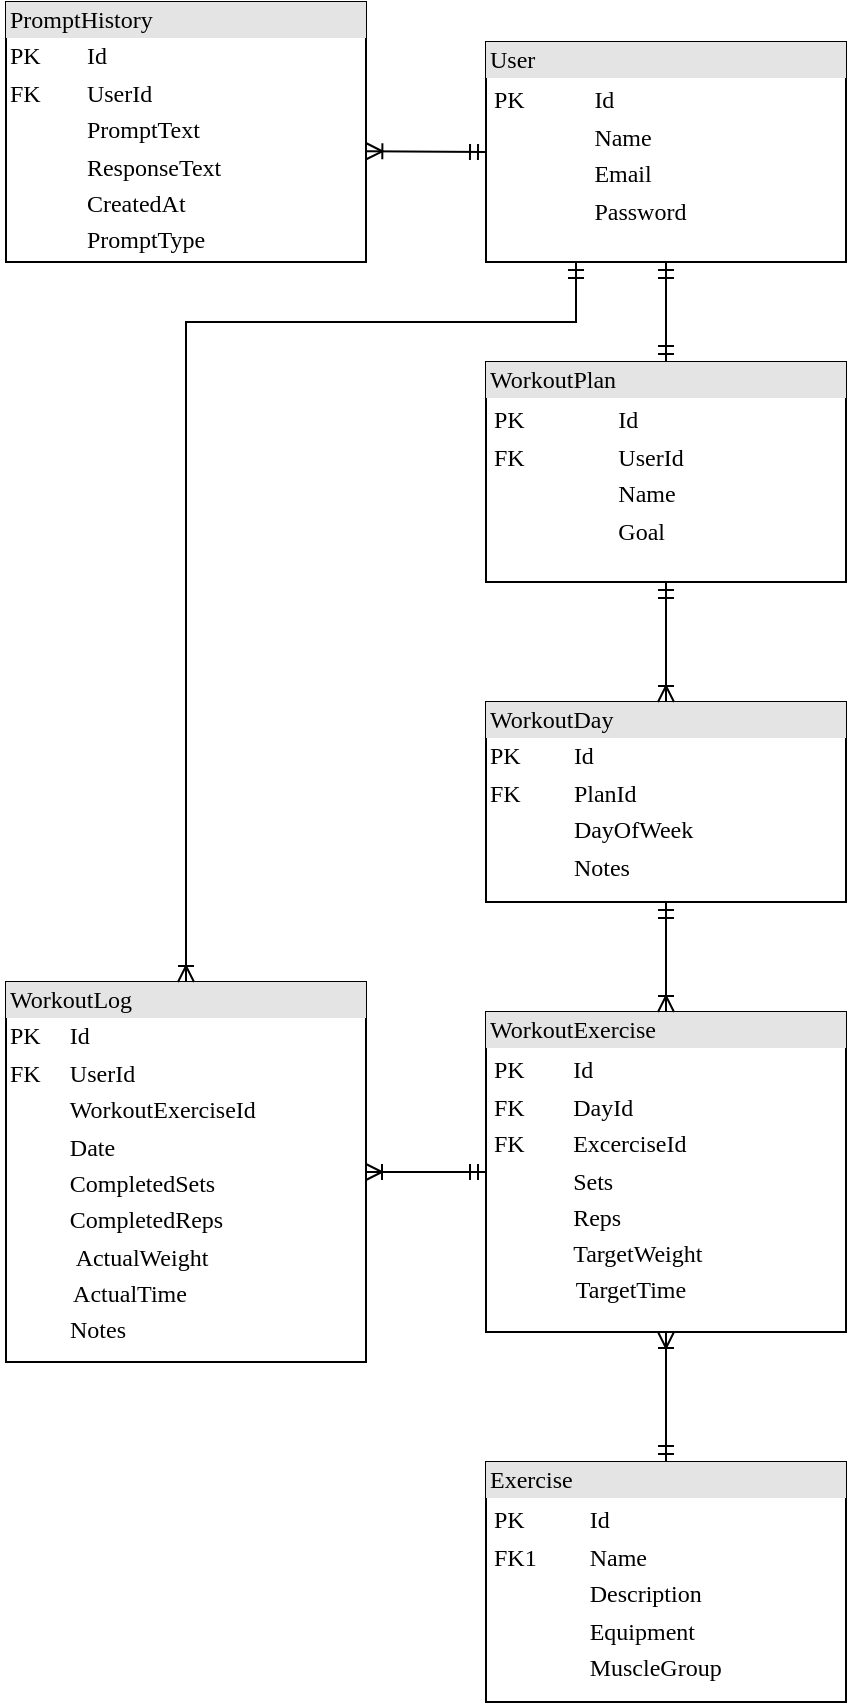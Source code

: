 <mxfile version="27.1.6">
  <diagram name="Page-1" id="2ca16b54-16f6-2749-3443-fa8db7711227">
    <mxGraphModel dx="3021" dy="954" grid="1" gridSize="10" guides="1" tooltips="1" connect="1" arrows="1" fold="1" page="1" pageScale="1" pageWidth="1100" pageHeight="850" background="none" math="0" shadow="0">
      <root>
        <mxCell id="0" />
        <mxCell id="1" parent="0" />
        <mxCell id="2ed32ef02a7f4228-1" value="&lt;div style=&quot;box-sizing: border-box; width: 100%; background: rgb(228, 228, 228); padding: 2px;&quot;&gt;User&lt;/div&gt;&lt;table style=&quot;width:100%;font-size:1em;&quot; cellpadding=&quot;2&quot; cellspacing=&quot;0&quot;&gt;&lt;tbody&gt;&lt;tr&gt;&lt;td&gt;&lt;table style=&quot;font-size: 1em; width: 180px;&quot; cellpadding=&quot;2&quot; cellspacing=&quot;0&quot;&gt;&lt;tbody&gt;&lt;tr&gt;&lt;td&gt;PK&lt;/td&gt;&lt;td&gt;Id&lt;br&gt;&lt;/td&gt;&lt;/tr&gt;&lt;tr&gt;&lt;td&gt;&lt;/td&gt;&lt;td&gt;Name&lt;/td&gt;&lt;/tr&gt;&lt;tr&gt;&lt;td&gt;&lt;/td&gt;&lt;td&gt;Email&lt;/td&gt;&lt;/tr&gt;&lt;tr&gt;&lt;td&gt;&lt;br&gt;&lt;/td&gt;&lt;td&gt;Password&lt;br&gt;&lt;/td&gt;&lt;/tr&gt;&lt;tr&gt;&lt;td&gt;&lt;br&gt;&lt;/td&gt;&lt;td&gt;&lt;br&gt;&lt;/td&gt;&lt;/tr&gt;&lt;/tbody&gt;&lt;/table&gt;&lt;/td&gt;&lt;td&gt;&lt;/td&gt;&lt;/tr&gt;&lt;tr&gt;&lt;td&gt;&lt;/td&gt;&lt;td&gt;&lt;br&gt;&lt;br&gt;&lt;/td&gt;&lt;/tr&gt;&lt;/tbody&gt;&lt;/table&gt;" style="verticalAlign=top;align=left;overflow=fill;html=1;rounded=0;shadow=0;comic=0;labelBackgroundColor=none;strokeWidth=1;fontFamily=Verdana;fontSize=12" parent="1" vertex="1">
          <mxGeometry x="110" y="90" width="180" height="110" as="geometry" />
        </mxCell>
        <mxCell id="2ed32ef02a7f4228-2" value="&lt;div style=&quot;box-sizing: border-box; width: 100%; background: rgb(228, 228, 228); padding: 2px;&quot;&gt;&lt;span style=&quot;background-color: light-dark(rgb(228, 228, 228), rgb(41, 41, 41)); color: light-dark(rgb(0, 0, 0), rgb(255, 255, 255));&quot;&gt;WorkoutLog&lt;/span&gt;&lt;/div&gt;&lt;table style=&quot;width: 100% ; font-size: 1em&quot; cellpadding=&quot;2&quot; cellspacing=&quot;0&quot;&gt;&lt;tbody&gt;&lt;tr&gt;&lt;td&gt;PK&lt;/td&gt;&lt;td&gt;Id&lt;/td&gt;&lt;/tr&gt;&lt;tr&gt;&lt;td&gt;FK&lt;/td&gt;&lt;td&gt;UserId&lt;/td&gt;&lt;/tr&gt;&lt;tr&gt;&lt;td&gt;&lt;/td&gt;&lt;td&gt;WorkoutExerciseId&lt;/td&gt;&lt;/tr&gt;&lt;tr&gt;&lt;td&gt;&lt;br&gt;&lt;/td&gt;&lt;td&gt;Date&lt;br&gt;&lt;/td&gt;&lt;/tr&gt;&lt;tr&gt;&lt;td&gt;&lt;/td&gt;&lt;td&gt;CompletedSets&lt;br&gt;&lt;/td&gt;&lt;/tr&gt;&lt;tr&gt;&lt;td&gt;&lt;/td&gt;&lt;td&gt;CompletedReps&lt;br&gt;&lt;/td&gt;&lt;/tr&gt;&lt;/tbody&gt;&lt;/table&gt;" style="verticalAlign=top;align=left;overflow=fill;html=1;rounded=0;shadow=0;comic=0;labelBackgroundColor=none;strokeWidth=1;fontFamily=Verdana;fontSize=12" parent="1" vertex="1">
          <mxGeometry x="-130" y="560" width="180" height="190" as="geometry" />
        </mxCell>
        <mxCell id="2ed32ef02a7f4228-3" value="&lt;div style=&quot;box-sizing: border-box; width: 100%; background: rgb(228, 228, 228); padding: 2px;&quot;&gt;Exercise&lt;/div&gt;&lt;table style=&quot;width: 100% ; font-size: 1em&quot; cellpadding=&quot;2&quot; cellspacing=&quot;0&quot;&gt;&lt;tbody&gt;&lt;tr&gt;&lt;td&gt;&lt;table style=&quot;font-size: 1em; width: 180px;&quot; cellpadding=&quot;2&quot; cellspacing=&quot;0&quot;&gt;&lt;tbody&gt;&lt;tr&gt;&lt;td&gt;PK&lt;/td&gt;&lt;td&gt;Id&lt;/td&gt;&lt;/tr&gt;&lt;tr&gt;&lt;td&gt;FK1&lt;/td&gt;&lt;td&gt;Name&lt;/td&gt;&lt;/tr&gt;&lt;tr&gt;&lt;td&gt;&lt;/td&gt;&lt;td&gt;Description&lt;/td&gt;&lt;/tr&gt;&lt;tr&gt;&lt;td&gt;&lt;br&gt;&lt;/td&gt;&lt;td&gt;Equipment&lt;br&gt;&lt;/td&gt;&lt;/tr&gt;&lt;tr&gt;&lt;td&gt;&lt;br&gt;&lt;/td&gt;&lt;td&gt;MuscleGroup&lt;br&gt;&lt;/td&gt;&lt;/tr&gt;&lt;tr&gt;&lt;td&gt;&lt;br&gt;&lt;/td&gt;&lt;td&gt;&lt;br&gt;&lt;/td&gt;&lt;/tr&gt;&lt;/tbody&gt;&lt;/table&gt;&lt;/td&gt;&lt;td&gt;&lt;br&gt;&lt;/td&gt;&lt;/tr&gt;&lt;/tbody&gt;&lt;/table&gt;" style="verticalAlign=top;align=left;overflow=fill;html=1;rounded=0;shadow=0;comic=0;labelBackgroundColor=none;strokeWidth=1;fontFamily=Verdana;fontSize=12" parent="1" vertex="1">
          <mxGeometry x="110" y="800" width="180" height="120" as="geometry" />
        </mxCell>
        <object label="&lt;div style=&quot;box-sizing: border-box; width: 100%; background: rgb(228, 228, 228); padding: 2px;&quot;&gt;WorkoutExercise&amp;nbsp;&amp;nbsp;&lt;/div&gt;&lt;table style=&quot;font-size: 1em; width: 180px;&quot; cellpadding=&quot;2&quot; cellspacing=&quot;0&quot;&gt;&lt;tbody&gt;&lt;tr&gt;&lt;td&gt;&lt;table style=&quot;font-size: 1em; width: 180px;&quot; cellpadding=&quot;2&quot; cellspacing=&quot;0&quot;&gt;&lt;tbody&gt;&lt;tr&gt;&lt;td&gt;PK&lt;/td&gt;&lt;td&gt;Id&lt;/td&gt;&lt;/tr&gt;&lt;tr&gt;&lt;td&gt;FK&lt;/td&gt;&lt;td&gt;DayId&lt;/td&gt;&lt;/tr&gt;&lt;tr&gt;&lt;td&gt;FK&lt;/td&gt;&lt;td&gt;ExcerciseId&lt;/td&gt;&lt;/tr&gt;&lt;tr&gt;&lt;td&gt;&lt;br&gt;&lt;/td&gt;&lt;td&gt;Sets&lt;br&gt;&lt;/td&gt;&lt;/tr&gt;&lt;tr&gt;&lt;td&gt;&lt;br&gt;&lt;/td&gt;&lt;td&gt;Reps&lt;br&gt;&lt;/td&gt;&lt;/tr&gt;&lt;tr&gt;&lt;td&gt;&lt;br&gt;&lt;/td&gt;&lt;td&gt;TargetWeight&lt;/td&gt;&lt;/tr&gt;&lt;/tbody&gt;&lt;/table&gt;&lt;/td&gt;&lt;td&gt;&lt;br&gt;&lt;/td&gt;&lt;/tr&gt;&lt;tr&gt;&lt;td&gt;&lt;/td&gt;&lt;td&gt;&lt;br&gt;&lt;br&gt;&lt;/td&gt;&lt;/tr&gt;&lt;/tbody&gt;&lt;/table&gt;&lt;table style=&quot;width: 100% ; font-size: 1em&quot; cellpadding=&quot;2&quot; cellspacing=&quot;0&quot;&gt;&lt;tbody&gt;&lt;/tbody&gt;&lt;/table&gt;" id="2ed32ef02a7f4228-4">
          <mxCell style="verticalAlign=top;align=left;overflow=fill;html=1;rounded=0;shadow=0;comic=0;labelBackgroundColor=none;strokeWidth=1;fontFamily=Verdana;fontSize=12" parent="1" vertex="1">
            <mxGeometry x="110" y="575" width="180" height="160" as="geometry" />
          </mxCell>
        </object>
        <mxCell id="2ed32ef02a7f4228-5" value="&lt;div style=&quot;box-sizing: border-box; width: 100%; background: rgb(228, 228, 228); padding: 2px;&quot;&gt;WorkoutPlan&lt;/div&gt;&lt;table style=&quot;font-size: 1em; width: 188px;&quot; cellpadding=&quot;2&quot; cellspacing=&quot;0&quot;&gt;&lt;tbody&gt;&lt;tr&gt;&lt;td&gt;&lt;table style=&quot;font-size: 1em; width: 180px;&quot; cellpadding=&quot;2&quot; cellspacing=&quot;0&quot;&gt;&lt;tbody&gt;&lt;tr&gt;&lt;td&gt;PK&lt;/td&gt;&lt;td&gt;Id&lt;br&gt;&lt;/td&gt;&lt;/tr&gt;&lt;tr&gt;&lt;td&gt;FK&lt;/td&gt;&lt;td&gt;UserId&lt;/td&gt;&lt;/tr&gt;&lt;tr&gt;&lt;td&gt;&lt;/td&gt;&lt;td&gt;Name&lt;/td&gt;&lt;/tr&gt;&lt;tr&gt;&lt;td&gt;&lt;br&gt;&lt;/td&gt;&lt;td&gt;Goal&lt;/td&gt;&lt;/tr&gt;&lt;/tbody&gt;&lt;/table&gt;&lt;/td&gt;&lt;/tr&gt;&lt;/tbody&gt;&lt;/table&gt;" style="verticalAlign=top;align=left;overflow=fill;html=1;rounded=0;shadow=0;comic=0;labelBackgroundColor=none;strokeWidth=1;fontFamily=Verdana;fontSize=12" parent="1" vertex="1">
          <mxGeometry x="110" y="250" width="180" height="110" as="geometry" />
        </mxCell>
        <mxCell id="2ed32ef02a7f4228-12" value="&lt;div style=&quot;box-sizing: border-box; width: 100%; background: rgb(228, 228, 228); padding: 2px;&quot;&gt;WorkoutDay&lt;/div&gt;&lt;table style=&quot;width: 100% ; font-size: 1em&quot; cellpadding=&quot;2&quot; cellspacing=&quot;0&quot;&gt;&lt;tbody&gt;&lt;tr&gt;&lt;td&gt;PK&lt;/td&gt;&lt;td&gt;Id&lt;/td&gt;&lt;/tr&gt;&lt;tr&gt;&lt;td&gt;FK&lt;/td&gt;&lt;td&gt;PlanId&lt;/td&gt;&lt;/tr&gt;&lt;tr&gt;&lt;td&gt;&lt;/td&gt;&lt;td&gt;DayOfWeek&lt;/td&gt;&lt;/tr&gt;&lt;tr&gt;&lt;td&gt;&lt;br&gt;&lt;/td&gt;&lt;td&gt;Notes&lt;br&gt;&lt;/td&gt;&lt;/tr&gt;&lt;tr&gt;&lt;td&gt;&lt;/td&gt;&lt;td&gt;&lt;br&gt;&lt;/td&gt;&lt;/tr&gt;&lt;/tbody&gt;&lt;/table&gt;" style="verticalAlign=top;align=left;overflow=fill;html=1;rounded=0;shadow=0;comic=0;labelBackgroundColor=none;strokeWidth=1;fontFamily=Verdana;fontSize=12" parent="1" vertex="1">
          <mxGeometry x="110" y="420" width="180" height="100" as="geometry" />
        </mxCell>
        <mxCell id="-Tw3dJXlyfVWYfQVEAnY-4" value="" style="fontSize=12;html=1;endArrow=ERmandOne;startArrow=ERmandOne;rounded=0;entryX=0.5;entryY=1;entryDx=0;entryDy=0;" edge="1" parent="1" source="2ed32ef02a7f4228-5" target="2ed32ef02a7f4228-1">
          <mxGeometry width="100" height="100" relative="1" as="geometry">
            <mxPoint x="530" y="610" as="sourcePoint" />
            <mxPoint x="200" y="210" as="targetPoint" />
          </mxGeometry>
        </mxCell>
        <mxCell id="-Tw3dJXlyfVWYfQVEAnY-5" value="" style="fontSize=12;html=1;endArrow=ERoneToMany;startArrow=ERmandOne;rounded=0;exitX=0;exitY=0.5;exitDx=0;exitDy=0;entryX=1.001;entryY=0.574;entryDx=0;entryDy=0;entryPerimeter=0;" edge="1" parent="1" source="2ed32ef02a7f4228-1" target="-Tw3dJXlyfVWYfQVEAnY-6">
          <mxGeometry width="100" height="100" relative="1" as="geometry">
            <mxPoint x="230" y="380" as="sourcePoint" />
            <mxPoint x="50" y="135" as="targetPoint" />
          </mxGeometry>
        </mxCell>
        <mxCell id="-Tw3dJXlyfVWYfQVEAnY-6" value="&lt;div style=&quot;box-sizing: border-box; width: 100%; background: rgb(228, 228, 228); padding: 2px;&quot;&gt;&lt;span style=&quot;background-color: light-dark(rgb(228, 228, 228), rgb(41, 41, 41)); color: light-dark(rgb(0, 0, 0), rgb(255, 255, 255));&quot;&gt;PromptHistory&lt;/span&gt;&lt;/div&gt;&lt;table style=&quot;width: 100% ; font-size: 1em&quot; cellpadding=&quot;2&quot; cellspacing=&quot;0&quot;&gt;&lt;tbody&gt;&lt;tr&gt;&lt;td&gt;PK&lt;/td&gt;&lt;td&gt;Id&lt;br&gt;&lt;/td&gt;&lt;/tr&gt;&lt;tr&gt;&lt;td&gt;FK&lt;/td&gt;&lt;td&gt;UserId&lt;/td&gt;&lt;/tr&gt;&lt;tr&gt;&lt;td&gt;&lt;/td&gt;&lt;td&gt;PromptText&lt;/td&gt;&lt;/tr&gt;&lt;tr&gt;&lt;td&gt;&lt;br&gt;&lt;/td&gt;&lt;td&gt;ResponseText&lt;/td&gt;&lt;/tr&gt;&lt;tr&gt;&lt;td&gt;&lt;br&gt;&lt;/td&gt;&lt;td&gt;CreatedAt&lt;br&gt;&lt;/td&gt;&lt;/tr&gt;&lt;tr&gt;&lt;td&gt;&lt;br&gt;&lt;/td&gt;&lt;td&gt;PromptType&lt;br&gt;&lt;/td&gt;&lt;/tr&gt;&lt;/tbody&gt;&lt;/table&gt;" style="verticalAlign=top;align=left;overflow=fill;html=1;rounded=0;shadow=0;comic=0;labelBackgroundColor=none;strokeWidth=1;fontFamily=Verdana;fontSize=12" vertex="1" parent="1">
          <mxGeometry x="-130" y="70" width="180" height="130" as="geometry" />
        </mxCell>
        <mxCell id="-Tw3dJXlyfVWYfQVEAnY-8" value="" style="fontSize=12;html=1;endArrow=ERoneToMany;startArrow=ERmandOne;rounded=0;exitX=0.5;exitY=0;exitDx=0;exitDy=0;entryX=0.5;entryY=1;entryDx=0;entryDy=0;" edge="1" parent="1" source="2ed32ef02a7f4228-3" target="2ed32ef02a7f4228-4">
          <mxGeometry width="100" height="100" relative="1" as="geometry">
            <mxPoint x="260" y="550" as="sourcePoint" />
            <mxPoint x="260" y="610" as="targetPoint" />
          </mxGeometry>
        </mxCell>
        <mxCell id="-Tw3dJXlyfVWYfQVEAnY-9" value="" style="fontSize=12;html=1;endArrow=ERoneToMany;startArrow=ERmandOne;rounded=0;exitX=0.5;exitY=1;exitDx=0;exitDy=0;" edge="1" parent="1" source="2ed32ef02a7f4228-5" target="2ed32ef02a7f4228-12">
          <mxGeometry width="100" height="100" relative="1" as="geometry">
            <mxPoint x="240" y="760" as="sourcePoint" />
            <mxPoint x="240" y="700" as="targetPoint" />
          </mxGeometry>
        </mxCell>
        <mxCell id="-Tw3dJXlyfVWYfQVEAnY-10" value="" style="fontSize=12;html=1;endArrow=ERoneToMany;startArrow=ERmandOne;rounded=0;exitX=0.5;exitY=1;exitDx=0;exitDy=0;" edge="1" parent="1" source="2ed32ef02a7f4228-12" target="2ed32ef02a7f4228-4">
          <mxGeometry width="100" height="100" relative="1" as="geometry">
            <mxPoint x="220" y="790" as="sourcePoint" />
            <mxPoint x="220" y="730" as="targetPoint" />
          </mxGeometry>
        </mxCell>
        <mxCell id="-Tw3dJXlyfVWYfQVEAnY-11" value="" style="fontSize=12;html=1;endArrow=ERoneToMany;startArrow=ERmandOne;rounded=0;exitX=0;exitY=0.5;exitDx=0;exitDy=0;entryX=1;entryY=0.5;entryDx=0;entryDy=0;" edge="1" parent="1" source="2ed32ef02a7f4228-4" target="2ed32ef02a7f4228-2">
          <mxGeometry width="100" height="100" relative="1" as="geometry">
            <mxPoint x="230" y="595" as="sourcePoint" />
            <mxPoint x="230" y="655" as="targetPoint" />
          </mxGeometry>
        </mxCell>
        <mxCell id="-Tw3dJXlyfVWYfQVEAnY-47" value="&lt;font face=&quot;Verdana&quot;&gt;TargetTime&lt;/font&gt;" style="text;html=1;align=center;verticalAlign=middle;whiteSpace=wrap;rounded=0;" vertex="1" parent="1">
          <mxGeometry x="146" y="699" width="73" height="30" as="geometry" />
        </mxCell>
        <mxCell id="-Tw3dJXlyfVWYfQVEAnY-48" value="&lt;font face=&quot;Verdana&quot;&gt;ActualWeight&lt;/font&gt;" style="text;html=1;align=center;verticalAlign=middle;whiteSpace=wrap;rounded=0;" vertex="1" parent="1">
          <mxGeometry x="-111" y="683" width="98" height="30" as="geometry" />
        </mxCell>
        <mxCell id="-Tw3dJXlyfVWYfQVEAnY-49" value="&lt;font face=&quot;Verdana&quot;&gt;ActualTime&lt;/font&gt;" style="text;html=1;align=center;verticalAlign=middle;whiteSpace=wrap;rounded=0;" vertex="1" parent="1">
          <mxGeometry x="-117" y="701" width="98" height="30" as="geometry" />
        </mxCell>
        <mxCell id="-Tw3dJXlyfVWYfQVEAnY-50" value="&lt;font face=&quot;Verdana&quot;&gt;Notes&lt;/font&gt;" style="text;html=1;align=center;verticalAlign=middle;whiteSpace=wrap;rounded=0;" vertex="1" parent="1">
          <mxGeometry x="-133" y="719" width="98" height="30" as="geometry" />
        </mxCell>
        <mxCell id="-Tw3dJXlyfVWYfQVEAnY-51" value="" style="fontSize=12;html=1;endArrow=ERoneToMany;startArrow=ERmandOne;rounded=0;entryX=0.5;entryY=0;entryDx=0;entryDy=0;exitX=0.25;exitY=1;exitDx=0;exitDy=0;" edge="1" parent="1" source="2ed32ef02a7f4228-1" target="2ed32ef02a7f4228-2">
          <mxGeometry width="100" height="100" relative="1" as="geometry">
            <mxPoint x="110" y="220" as="sourcePoint" />
            <mxPoint x="130" y="210" as="targetPoint" />
            <Array as="points">
              <mxPoint x="155" y="230" />
              <mxPoint x="-40" y="230" />
            </Array>
          </mxGeometry>
        </mxCell>
      </root>
    </mxGraphModel>
  </diagram>
</mxfile>
